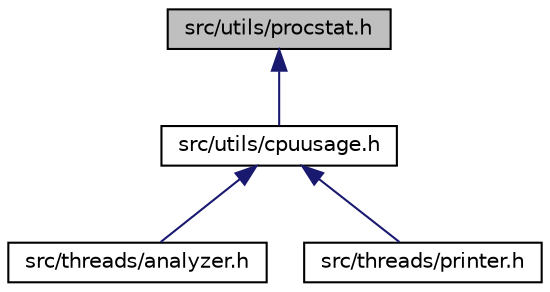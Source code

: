 digraph "src/utils/procstat.h"
{
 // LATEX_PDF_SIZE
  edge [fontname="Helvetica",fontsize="10",labelfontname="Helvetica",labelfontsize="10"];
  node [fontname="Helvetica",fontsize="10",shape=record];
  Node1 [label="src/utils/procstat.h",height=0.2,width=0.4,color="black", fillcolor="grey75", style="filled", fontcolor="black",tooltip=" "];
  Node1 -> Node2 [dir="back",color="midnightblue",fontsize="10",style="solid",fontname="Helvetica"];
  Node2 [label="src/utils/cpuusage.h",height=0.2,width=0.4,color="black", fillcolor="white", style="filled",URL="$cpuusage_8h.html",tooltip=" "];
  Node2 -> Node3 [dir="back",color="midnightblue",fontsize="10",style="solid",fontname="Helvetica"];
  Node3 [label="src/threads/analyzer.h",height=0.2,width=0.4,color="black", fillcolor="white", style="filled",URL="$analyzer_8h.html",tooltip=" "];
  Node2 -> Node4 [dir="back",color="midnightblue",fontsize="10",style="solid",fontname="Helvetica"];
  Node4 [label="src/threads/printer.h",height=0.2,width=0.4,color="black", fillcolor="white", style="filled",URL="$printer_8h.html",tooltip=" "];
}
